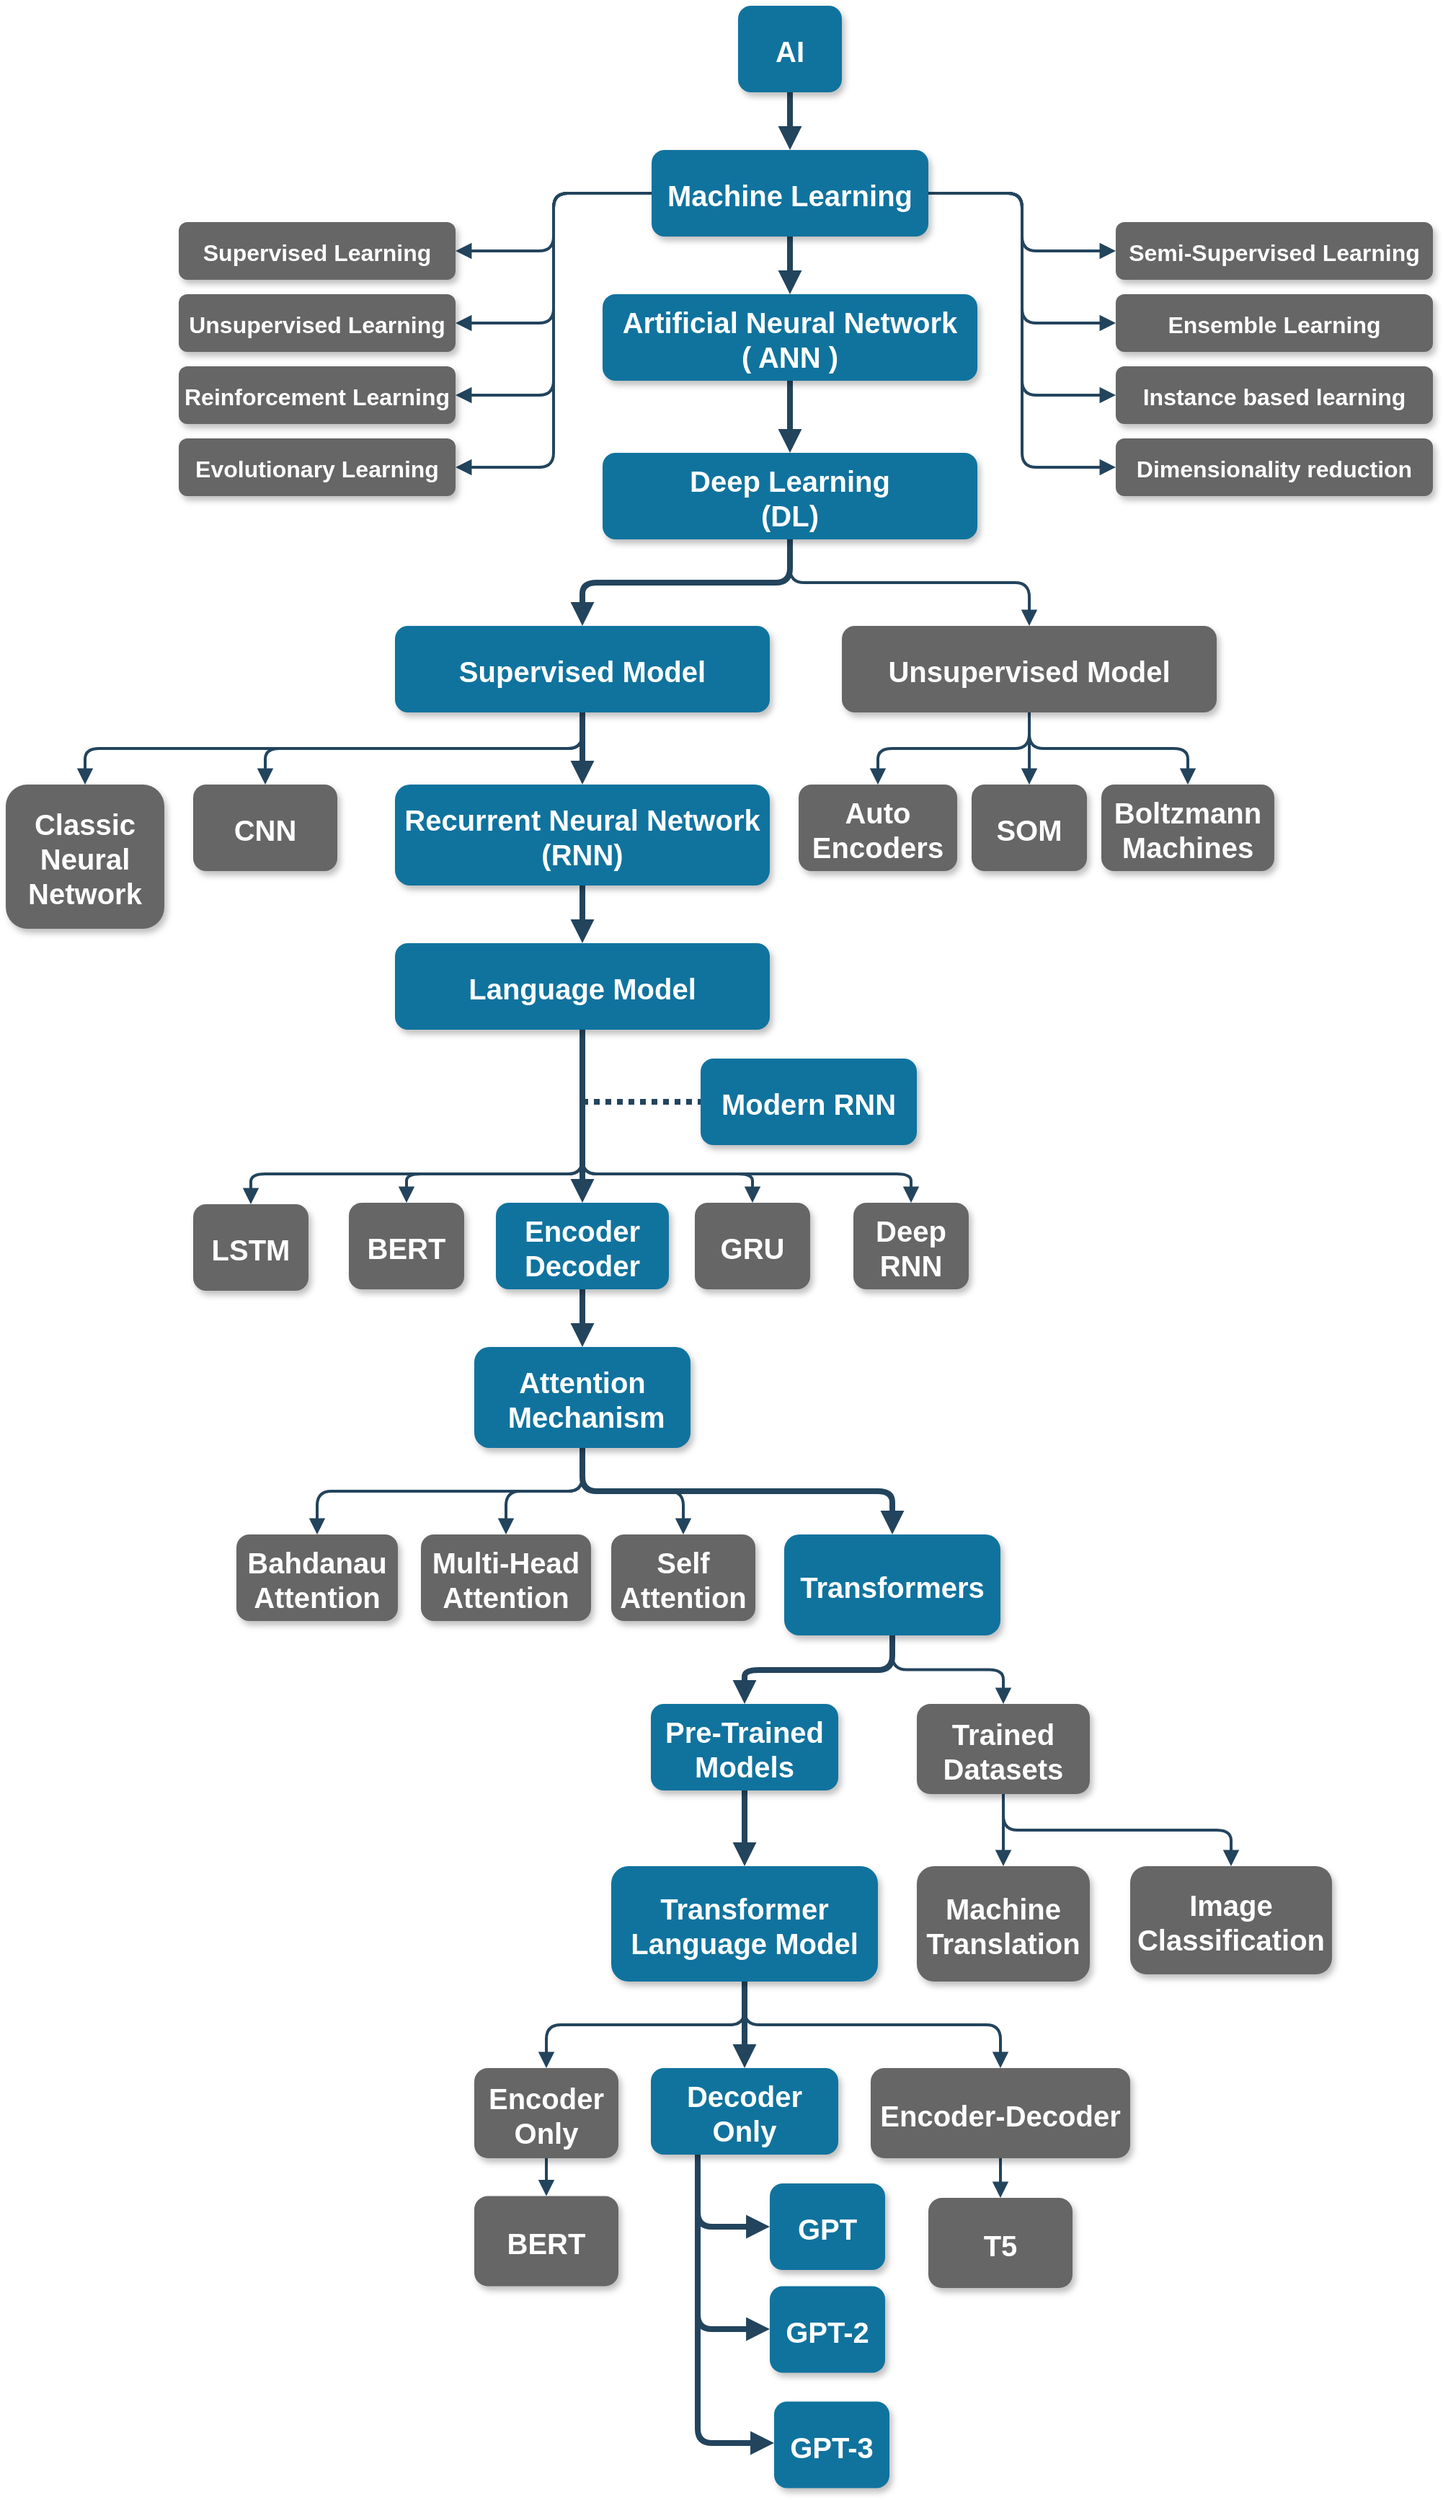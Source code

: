 <mxfile version="20.3.0" type="github">
  <diagram name="Page-1" id="97916047-d0de-89f5-080d-49f4d83e522f">
    <mxGraphModel dx="4088" dy="1840" grid="1" gridSize="10" guides="1" tooltips="1" connect="1" arrows="1" fold="1" page="1" pageScale="1.5" pageWidth="1169" pageHeight="827" background="none" math="0" shadow="0">
      <root>
        <mxCell id="0" />
        <mxCell id="1" parent="0" />
        <mxCell id="NtgkYF7F7TmmjQ99U1we-57" style="edgeStyle=elbowEdgeStyle;elbow=vertical;strokeWidth=4;endArrow=block;endFill=1;fontStyle=1;strokeColor=#23445D;entryX=0.5;entryY=0;entryDx=0;entryDy=0;" edge="1" parent="1" source="2" target="NtgkYF7F7TmmjQ99U1we-68">
          <mxGeometry relative="1" as="geometry">
            <mxPoint x="808" y="184.5" as="targetPoint" />
          </mxGeometry>
        </mxCell>
        <mxCell id="2" value="AI" style="rounded=1;fillColor=#10739E;strokeColor=none;shadow=1;gradientColor=none;fontStyle=1;fontColor=#FFFFFF;fontSize=20;" parent="1" vertex="1">
          <mxGeometry x="828" y="50" width="72" height="60" as="geometry" />
        </mxCell>
        <mxCell id="NtgkYF7F7TmmjQ99U1we-71" style="edgeStyle=elbowEdgeStyle;elbow=vertical;strokeWidth=4;endArrow=block;endFill=1;fontStyle=1;strokeColor=#23445D;entryX=0.5;entryY=0;entryDx=0;entryDy=0;" edge="1" parent="1" source="NtgkYF7F7TmmjQ99U1we-68" target="NtgkYF7F7TmmjQ99U1we-70">
          <mxGeometry relative="1" as="geometry" />
        </mxCell>
        <mxCell id="NtgkYF7F7TmmjQ99U1we-83" style="edgeStyle=orthogonalEdgeStyle;elbow=vertical;strokeWidth=2;endArrow=block;endFill=1;fontStyle=1;strokeColor=#23445D;exitX=0;exitY=0.5;exitDx=0;exitDy=0;entryX=1;entryY=0.5;entryDx=0;entryDy=0;" edge="1" parent="1" source="NtgkYF7F7TmmjQ99U1we-68" target="NtgkYF7F7TmmjQ99U1we-73">
          <mxGeometry relative="1" as="geometry" />
        </mxCell>
        <mxCell id="NtgkYF7F7TmmjQ99U1we-84" style="edgeStyle=orthogonalEdgeStyle;elbow=vertical;strokeWidth=2;endArrow=block;endFill=1;fontStyle=1;strokeColor=#23445D;exitX=0;exitY=0.5;exitDx=0;exitDy=0;entryX=1;entryY=0.5;entryDx=0;entryDy=0;" edge="1" parent="1" source="NtgkYF7F7TmmjQ99U1we-68" target="NtgkYF7F7TmmjQ99U1we-74">
          <mxGeometry relative="1" as="geometry" />
        </mxCell>
        <mxCell id="NtgkYF7F7TmmjQ99U1we-85" style="edgeStyle=orthogonalEdgeStyle;elbow=vertical;strokeWidth=2;endArrow=block;endFill=1;fontStyle=1;strokeColor=#23445D;exitX=0;exitY=0.5;exitDx=0;exitDy=0;entryX=1;entryY=0.5;entryDx=0;entryDy=0;" edge="1" parent="1" source="NtgkYF7F7TmmjQ99U1we-68" target="NtgkYF7F7TmmjQ99U1we-75">
          <mxGeometry relative="1" as="geometry" />
        </mxCell>
        <mxCell id="NtgkYF7F7TmmjQ99U1we-86" style="edgeStyle=orthogonalEdgeStyle;elbow=vertical;strokeWidth=2;endArrow=block;endFill=1;fontStyle=1;strokeColor=#23445D;entryX=0;entryY=0.5;entryDx=0;entryDy=0;exitX=1;exitY=0.5;exitDx=0;exitDy=0;" edge="1" parent="1" source="NtgkYF7F7TmmjQ99U1we-68" target="NtgkYF7F7TmmjQ99U1we-76">
          <mxGeometry relative="1" as="geometry" />
        </mxCell>
        <mxCell id="NtgkYF7F7TmmjQ99U1we-87" style="edgeStyle=orthogonalEdgeStyle;elbow=vertical;strokeWidth=2;endArrow=block;endFill=1;fontStyle=1;strokeColor=#23445D;entryX=0;entryY=0.5;entryDx=0;entryDy=0;exitX=1;exitY=0.5;exitDx=0;exitDy=0;" edge="1" parent="1" source="NtgkYF7F7TmmjQ99U1we-68" target="NtgkYF7F7TmmjQ99U1we-77">
          <mxGeometry relative="1" as="geometry" />
        </mxCell>
        <mxCell id="NtgkYF7F7TmmjQ99U1we-88" style="edgeStyle=orthogonalEdgeStyle;elbow=vertical;strokeWidth=2;endArrow=block;endFill=1;fontStyle=1;strokeColor=#23445D;entryX=0;entryY=0.5;entryDx=0;entryDy=0;exitX=1;exitY=0.5;exitDx=0;exitDy=0;" edge="1" parent="1" source="NtgkYF7F7TmmjQ99U1we-68" target="NtgkYF7F7TmmjQ99U1we-78">
          <mxGeometry relative="1" as="geometry" />
        </mxCell>
        <mxCell id="NtgkYF7F7TmmjQ99U1we-89" style="edgeStyle=orthogonalEdgeStyle;elbow=vertical;strokeWidth=2;endArrow=block;endFill=1;fontStyle=1;strokeColor=#23445D;entryX=0;entryY=0.5;entryDx=0;entryDy=0;exitX=1;exitY=0.5;exitDx=0;exitDy=0;" edge="1" parent="1" source="NtgkYF7F7TmmjQ99U1we-68" target="NtgkYF7F7TmmjQ99U1we-79">
          <mxGeometry relative="1" as="geometry" />
        </mxCell>
        <mxCell id="NtgkYF7F7TmmjQ99U1we-91" style="edgeStyle=orthogonalEdgeStyle;elbow=vertical;strokeWidth=2;endArrow=block;endFill=1;fontStyle=1;strokeColor=#23445D;exitX=0;exitY=0.5;exitDx=0;exitDy=0;entryX=1;entryY=0.5;entryDx=0;entryDy=0;" edge="1" parent="1" source="NtgkYF7F7TmmjQ99U1we-68" target="NtgkYF7F7TmmjQ99U1we-72">
          <mxGeometry relative="1" as="geometry" />
        </mxCell>
        <mxCell id="NtgkYF7F7TmmjQ99U1we-68" value="Machine Learning" style="rounded=1;fillColor=#10739E;strokeColor=none;shadow=1;gradientColor=none;fontStyle=1;fontColor=#FFFFFF;fontSize=20;" vertex="1" parent="1">
          <mxGeometry x="768" y="150" width="192" height="60" as="geometry" />
        </mxCell>
        <mxCell id="NtgkYF7F7TmmjQ99U1we-93" style="edgeStyle=elbowEdgeStyle;elbow=vertical;strokeWidth=4;endArrow=block;endFill=1;fontStyle=1;strokeColor=#23445D;entryX=0.5;entryY=0;entryDx=0;entryDy=0;" edge="1" parent="1" source="NtgkYF7F7TmmjQ99U1we-70" target="NtgkYF7F7TmmjQ99U1we-92">
          <mxGeometry relative="1" as="geometry" />
        </mxCell>
        <mxCell id="NtgkYF7F7TmmjQ99U1we-70" value="Artificial Neural Network &#xa;( ANN )" style="rounded=1;fillColor=#10739E;strokeColor=none;shadow=1;gradientColor=none;fontStyle=1;fontColor=#FFFFFF;fontSize=20;" vertex="1" parent="1">
          <mxGeometry x="734" y="250" width="260" height="60" as="geometry" />
        </mxCell>
        <mxCell id="NtgkYF7F7TmmjQ99U1we-72" value="Supervised Learning" style="rounded=1;fillColor=#666666;strokeColor=none;shadow=1;gradientColor=none;fontStyle=1;fontColor=#FFFFFF;fontSize=16&#xa;;" vertex="1" parent="1">
          <mxGeometry x="440" y="200" width="192" height="40" as="geometry" />
        </mxCell>
        <mxCell id="NtgkYF7F7TmmjQ99U1we-73" value="Unsupervised Learning" style="rounded=1;fillColor=#666666;strokeColor=none;shadow=1;gradientColor=none;fontStyle=1;fontColor=#FFFFFF;fontSize=16&#xa;;" vertex="1" parent="1">
          <mxGeometry x="440" y="250" width="192" height="40" as="geometry" />
        </mxCell>
        <mxCell id="NtgkYF7F7TmmjQ99U1we-74" value="Reinforcement Learning" style="rounded=1;fillColor=#666666;strokeColor=none;shadow=1;gradientColor=none;fontStyle=1;fontColor=#FFFFFF;fontSize=16&#xa;;" vertex="1" parent="1">
          <mxGeometry x="440" y="300" width="192" height="40" as="geometry" />
        </mxCell>
        <mxCell id="NtgkYF7F7TmmjQ99U1we-75" value="Evolutionary Learning" style="rounded=1;fillColor=#666666;strokeColor=none;shadow=1;gradientColor=none;fontStyle=1;fontColor=#FFFFFF;fontSize=16&#xa;;" vertex="1" parent="1">
          <mxGeometry x="440" y="350" width="192" height="40" as="geometry" />
        </mxCell>
        <mxCell id="NtgkYF7F7TmmjQ99U1we-76" value="Semi-Supervised Learning" style="rounded=1;fillColor=#666666;strokeColor=none;shadow=1;gradientColor=none;fontStyle=1;fontColor=#FFFFFF;fontSize=16&#xa;;" vertex="1" parent="1">
          <mxGeometry x="1090" y="200" width="220" height="40" as="geometry" />
        </mxCell>
        <mxCell id="NtgkYF7F7TmmjQ99U1we-77" value="Ensemble Learning" style="rounded=1;fillColor=#666666;strokeColor=none;shadow=1;gradientColor=none;fontStyle=1;fontColor=#FFFFFF;fontSize=16&#xa;;" vertex="1" parent="1">
          <mxGeometry x="1090" y="250" width="220" height="40" as="geometry" />
        </mxCell>
        <mxCell id="NtgkYF7F7TmmjQ99U1we-78" value="Instance based learning" style="rounded=1;fillColor=#666666;strokeColor=none;shadow=1;gradientColor=none;fontStyle=1;fontColor=#FFFFFF;fontSize=16&#xa;;" vertex="1" parent="1">
          <mxGeometry x="1090" y="300" width="220" height="40" as="geometry" />
        </mxCell>
        <mxCell id="NtgkYF7F7TmmjQ99U1we-79" value="Dimensionality reduction" style="rounded=1;fillColor=#666666;strokeColor=none;shadow=1;gradientColor=none;fontStyle=1;fontColor=#FFFFFF;fontSize=16&#xa;;" vertex="1" parent="1">
          <mxGeometry x="1090" y="350" width="220" height="40" as="geometry" />
        </mxCell>
        <mxCell id="NtgkYF7F7TmmjQ99U1we-96" style="edgeStyle=elbowEdgeStyle;elbow=vertical;strokeWidth=4;endArrow=block;endFill=1;fontStyle=1;strokeColor=#23445D;entryX=0.5;entryY=0;entryDx=0;entryDy=0;" edge="1" parent="1" source="NtgkYF7F7TmmjQ99U1we-92" target="NtgkYF7F7TmmjQ99U1we-94">
          <mxGeometry relative="1" as="geometry" />
        </mxCell>
        <mxCell id="NtgkYF7F7TmmjQ99U1we-97" style="edgeStyle=orthogonalEdgeStyle;elbow=vertical;strokeWidth=2;endArrow=block;endFill=1;fontStyle=1;strokeColor=#23445D;entryX=0.5;entryY=0;entryDx=0;entryDy=0;exitX=0.5;exitY=1;exitDx=0;exitDy=0;" edge="1" parent="1" source="NtgkYF7F7TmmjQ99U1we-92" target="NtgkYF7F7TmmjQ99U1we-95">
          <mxGeometry relative="1" as="geometry" />
        </mxCell>
        <mxCell id="NtgkYF7F7TmmjQ99U1we-92" value="Deep Learning&#xa;(DL)" style="rounded=1;fillColor=#10739E;strokeColor=none;shadow=1;gradientColor=none;fontStyle=1;fontColor=#FFFFFF;fontSize=20;" vertex="1" parent="1">
          <mxGeometry x="734" y="360" width="260" height="60" as="geometry" />
        </mxCell>
        <mxCell id="NtgkYF7F7TmmjQ99U1we-99" style="edgeStyle=elbowEdgeStyle;elbow=vertical;strokeWidth=4;endArrow=block;endFill=1;fontStyle=1;strokeColor=#23445D;entryX=0.5;entryY=0;entryDx=0;entryDy=0;" edge="1" parent="1" source="NtgkYF7F7TmmjQ99U1we-94" target="NtgkYF7F7TmmjQ99U1we-98">
          <mxGeometry relative="1" as="geometry" />
        </mxCell>
        <mxCell id="NtgkYF7F7TmmjQ99U1we-103" style="edgeStyle=orthogonalEdgeStyle;elbow=vertical;strokeWidth=2;endArrow=block;endFill=1;fontStyle=1;strokeColor=#23445D;entryX=0.5;entryY=0;entryDx=0;entryDy=0;exitX=0.5;exitY=1;exitDx=0;exitDy=0;" edge="1" parent="1" source="NtgkYF7F7TmmjQ99U1we-94" target="NtgkYF7F7TmmjQ99U1we-100">
          <mxGeometry relative="1" as="geometry" />
        </mxCell>
        <mxCell id="NtgkYF7F7TmmjQ99U1we-107" style="edgeStyle=orthogonalEdgeStyle;elbow=vertical;strokeWidth=2;endArrow=block;endFill=1;fontStyle=1;strokeColor=#23445D;entryX=0.5;entryY=0;entryDx=0;entryDy=0;exitX=0.5;exitY=1;exitDx=0;exitDy=0;" edge="1" parent="1" source="NtgkYF7F7TmmjQ99U1we-94" target="NtgkYF7F7TmmjQ99U1we-102">
          <mxGeometry relative="1" as="geometry" />
        </mxCell>
        <mxCell id="NtgkYF7F7TmmjQ99U1we-94" value="Supervised Model" style="rounded=1;fillColor=#10739E;strokeColor=none;shadow=1;gradientColor=none;fontStyle=1;fontColor=#FFFFFF;fontSize=20;" vertex="1" parent="1">
          <mxGeometry x="590" y="480" width="260" height="60" as="geometry" />
        </mxCell>
        <mxCell id="NtgkYF7F7TmmjQ99U1we-113" style="edgeStyle=orthogonalEdgeStyle;elbow=vertical;strokeWidth=2;endArrow=block;endFill=1;fontStyle=1;strokeColor=#23445D;entryX=0.5;entryY=0;entryDx=0;entryDy=0;exitX=0.5;exitY=1;exitDx=0;exitDy=0;" edge="1" parent="1" source="NtgkYF7F7TmmjQ99U1we-95" target="NtgkYF7F7TmmjQ99U1we-101">
          <mxGeometry relative="1" as="geometry" />
        </mxCell>
        <mxCell id="NtgkYF7F7TmmjQ99U1we-114" style="edgeStyle=orthogonalEdgeStyle;elbow=vertical;strokeWidth=2;endArrow=block;endFill=1;fontStyle=1;strokeColor=#23445D;entryX=0.5;entryY=0;entryDx=0;entryDy=0;exitX=0.5;exitY=1;exitDx=0;exitDy=0;" edge="1" parent="1" source="NtgkYF7F7TmmjQ99U1we-95" target="NtgkYF7F7TmmjQ99U1we-109">
          <mxGeometry relative="1" as="geometry" />
        </mxCell>
        <mxCell id="NtgkYF7F7TmmjQ99U1we-115" style="edgeStyle=orthogonalEdgeStyle;elbow=vertical;strokeWidth=2;endArrow=block;endFill=1;fontStyle=1;strokeColor=#23445D;entryX=0.5;entryY=0;entryDx=0;entryDy=0;exitX=0.5;exitY=1;exitDx=0;exitDy=0;" edge="1" parent="1" source="NtgkYF7F7TmmjQ99U1we-95" target="NtgkYF7F7TmmjQ99U1we-108">
          <mxGeometry relative="1" as="geometry" />
        </mxCell>
        <mxCell id="NtgkYF7F7TmmjQ99U1we-95" value="Unsupervised Model" style="rounded=1;fillColor=#666666;strokeColor=none;shadow=1;gradientColor=none;fontStyle=1;fontColor=#FFFFFF;fontSize=20;" vertex="1" parent="1">
          <mxGeometry x="900" y="480" width="260" height="60" as="geometry" />
        </mxCell>
        <mxCell id="NtgkYF7F7TmmjQ99U1we-118" style="edgeStyle=elbowEdgeStyle;elbow=vertical;strokeWidth=4;endArrow=block;endFill=1;fontStyle=1;strokeColor=#23445D;entryX=0.5;entryY=0;entryDx=0;entryDy=0;" edge="1" parent="1" source="NtgkYF7F7TmmjQ99U1we-98" target="NtgkYF7F7TmmjQ99U1we-116">
          <mxGeometry relative="1" as="geometry" />
        </mxCell>
        <mxCell id="NtgkYF7F7TmmjQ99U1we-98" value="Recurrent Neural Network&#xa;(RNN)" style="rounded=1;fillColor=#10739E;strokeColor=none;shadow=1;gradientColor=none;fontStyle=1;fontColor=#FFFFFF;fontSize=20;" vertex="1" parent="1">
          <mxGeometry x="590" y="590" width="260" height="70" as="geometry" />
        </mxCell>
        <mxCell id="NtgkYF7F7TmmjQ99U1we-100" value="CNN" style="rounded=1;fillColor=#666666;strokeColor=none;shadow=1;gradientColor=none;fontStyle=1;fontColor=#FFFFFF;fontSize=20;" vertex="1" parent="1">
          <mxGeometry x="450" y="590" width="100" height="60" as="geometry" />
        </mxCell>
        <mxCell id="NtgkYF7F7TmmjQ99U1we-101" value="SOM" style="rounded=1;fillColor=#666666;strokeColor=none;shadow=1;gradientColor=none;fontStyle=1;fontColor=#FFFFFF;fontSize=20;" vertex="1" parent="1">
          <mxGeometry x="990" y="590" width="80" height="60" as="geometry" />
        </mxCell>
        <mxCell id="NtgkYF7F7TmmjQ99U1we-102" value="Classic &#xa;Neural&#xa;Network" style="rounded=1;fillColor=#666666;strokeColor=none;shadow=1;gradientColor=none;fontStyle=1;fontColor=#FFFFFF;fontSize=20;" vertex="1" parent="1">
          <mxGeometry x="320" y="590" width="110" height="100" as="geometry" />
        </mxCell>
        <mxCell id="NtgkYF7F7TmmjQ99U1we-108" value="Boltzmann&#xa;Machines" style="rounded=1;fillColor=#666666;strokeColor=none;shadow=1;gradientColor=none;fontStyle=1;fontColor=#FFFFFF;fontSize=20;" vertex="1" parent="1">
          <mxGeometry x="1080" y="590" width="120" height="60" as="geometry" />
        </mxCell>
        <mxCell id="NtgkYF7F7TmmjQ99U1we-109" value="Auto &#xa;Encoders" style="rounded=1;fillColor=#666666;strokeColor=none;shadow=1;gradientColor=none;fontStyle=1;fontColor=#FFFFFF;fontSize=20;" vertex="1" parent="1">
          <mxGeometry x="870" y="590" width="110" height="60" as="geometry" />
        </mxCell>
        <mxCell id="NtgkYF7F7TmmjQ99U1we-124" style="edgeStyle=elbowEdgeStyle;elbow=vertical;strokeWidth=4;endArrow=block;endFill=1;fontStyle=1;strokeColor=#23445D;entryX=0.5;entryY=0;entryDx=0;entryDy=0;fillColor=none;" edge="1" parent="1" source="NtgkYF7F7TmmjQ99U1we-116" target="NtgkYF7F7TmmjQ99U1we-120">
          <mxGeometry relative="1" as="geometry" />
        </mxCell>
        <mxCell id="NtgkYF7F7TmmjQ99U1we-129" style="edgeStyle=orthogonalEdgeStyle;elbow=vertical;strokeWidth=2;endArrow=block;endFill=1;fontStyle=1;strokeColor=#23445D;entryX=0.5;entryY=0;entryDx=0;entryDy=0;exitX=0.5;exitY=1;exitDx=0;exitDy=0;" edge="1" parent="1" source="NtgkYF7F7TmmjQ99U1we-116" target="NtgkYF7F7TmmjQ99U1we-119">
          <mxGeometry relative="1" as="geometry">
            <Array as="points">
              <mxPoint x="720" y="860" />
              <mxPoint x="490" y="860" />
            </Array>
          </mxGeometry>
        </mxCell>
        <mxCell id="NtgkYF7F7TmmjQ99U1we-130" style="edgeStyle=orthogonalEdgeStyle;elbow=vertical;strokeWidth=2;endArrow=block;endFill=1;fontStyle=1;strokeColor=#23445D;entryX=0.5;entryY=0;entryDx=0;entryDy=0;exitX=0.5;exitY=1;exitDx=0;exitDy=0;" edge="1" parent="1" source="NtgkYF7F7TmmjQ99U1we-116" target="NtgkYF7F7TmmjQ99U1we-121">
          <mxGeometry relative="1" as="geometry">
            <Array as="points">
              <mxPoint x="720" y="860" />
              <mxPoint x="598" y="860" />
            </Array>
          </mxGeometry>
        </mxCell>
        <mxCell id="NtgkYF7F7TmmjQ99U1we-131" style="edgeStyle=orthogonalEdgeStyle;elbow=vertical;strokeWidth=2;endArrow=block;endFill=1;fontStyle=1;strokeColor=#23445D;entryX=0.5;entryY=0;entryDx=0;entryDy=0;exitX=0.5;exitY=1;exitDx=0;exitDy=0;" edge="1" parent="1" source="NtgkYF7F7TmmjQ99U1we-116" target="NtgkYF7F7TmmjQ99U1we-122">
          <mxGeometry relative="1" as="geometry">
            <Array as="points">
              <mxPoint x="720" y="860" />
              <mxPoint x="838" y="860" />
            </Array>
          </mxGeometry>
        </mxCell>
        <mxCell id="NtgkYF7F7TmmjQ99U1we-132" style="edgeStyle=orthogonalEdgeStyle;elbow=vertical;strokeWidth=2;endArrow=block;endFill=1;fontStyle=1;strokeColor=#23445D;entryX=0.5;entryY=0;entryDx=0;entryDy=0;exitX=0.5;exitY=1;exitDx=0;exitDy=0;" edge="1" parent="1" source="NtgkYF7F7TmmjQ99U1we-116" target="NtgkYF7F7TmmjQ99U1we-123">
          <mxGeometry relative="1" as="geometry">
            <Array as="points">
              <mxPoint x="720" y="860" />
              <mxPoint x="948" y="860" />
            </Array>
          </mxGeometry>
        </mxCell>
        <mxCell id="NtgkYF7F7TmmjQ99U1we-116" value="Language Model" style="rounded=1;fillColor=#10739E;strokeColor=none;shadow=1;gradientColor=none;fontStyle=1;fontColor=#FFFFFF;fontSize=20;" vertex="1" parent="1">
          <mxGeometry x="590" y="700" width="260" height="60" as="geometry" />
        </mxCell>
        <mxCell id="NtgkYF7F7TmmjQ99U1we-117" value="Modern RNN" style="rounded=1;fillColor=#10739E;strokeColor=none;shadow=1;gradientColor=none;fontStyle=1;fontColor=#FFFFFF;fontSize=20;" vertex="1" parent="1">
          <mxGeometry x="802" y="780" width="150" height="60" as="geometry" />
        </mxCell>
        <mxCell id="NtgkYF7F7TmmjQ99U1we-119" value="LSTM" style="rounded=1;fillColor=#666666;strokeColor=none;shadow=1;gradientColor=none;fontStyle=1;fontColor=#FFFFFF;fontSize=20;" vertex="1" parent="1">
          <mxGeometry x="450" y="881" width="80" height="60" as="geometry" />
        </mxCell>
        <mxCell id="NtgkYF7F7TmmjQ99U1we-134" style="edgeStyle=elbowEdgeStyle;elbow=vertical;strokeWidth=4;endArrow=block;endFill=1;fontStyle=1;strokeColor=#23445D;entryX=0.5;entryY=0;entryDx=0;entryDy=0;" edge="1" parent="1" source="NtgkYF7F7TmmjQ99U1we-120" target="NtgkYF7F7TmmjQ99U1we-133">
          <mxGeometry relative="1" as="geometry" />
        </mxCell>
        <mxCell id="NtgkYF7F7TmmjQ99U1we-120" value="Encoder &#xa;Decoder" style="rounded=1;fillColor=#10739E;strokeColor=none;shadow=1;gradientColor=none;fontStyle=1;fontColor=#FFFFFF;fontSize=20;" vertex="1" parent="1">
          <mxGeometry x="660" y="880" width="120" height="60" as="geometry" />
        </mxCell>
        <mxCell id="NtgkYF7F7TmmjQ99U1we-121" value="BERT" style="rounded=1;fillColor=#666666;strokeColor=none;shadow=1;gradientColor=none;fontStyle=1;fontColor=#FFFFFF;fontSize=20;" vertex="1" parent="1">
          <mxGeometry x="558" y="880" width="80" height="60" as="geometry" />
        </mxCell>
        <mxCell id="NtgkYF7F7TmmjQ99U1we-122" value="GRU" style="rounded=1;fillColor=#666666;strokeColor=none;shadow=1;gradientColor=none;fontStyle=1;fontColor=#FFFFFF;fontSize=20;" vertex="1" parent="1">
          <mxGeometry x="798" y="880" width="80" height="60" as="geometry" />
        </mxCell>
        <mxCell id="NtgkYF7F7TmmjQ99U1we-123" value="Deep &#xa;RNN" style="rounded=1;fillColor=#666666;strokeColor=none;shadow=1;gradientColor=none;fontStyle=1;fontColor=#FFFFFF;fontSize=20;" vertex="1" parent="1">
          <mxGeometry x="908" y="880" width="80" height="60" as="geometry" />
        </mxCell>
        <mxCell id="NtgkYF7F7TmmjQ99U1we-128" value="" style="endArrow=none;dashed=1&#xa;;html=1;dashPattern=1&#xa; 1;strokeWidth=4;rounded=0;shadow=0;strokeColor=#23445D;fillColor=#000000;" edge="1" parent="1" target="NtgkYF7F7TmmjQ99U1we-117">
          <mxGeometry width="50" height="50" relative="1" as="geometry">
            <mxPoint x="720" y="810" as="sourcePoint" />
            <mxPoint x="830" y="800" as="targetPoint" />
          </mxGeometry>
        </mxCell>
        <mxCell id="NtgkYF7F7TmmjQ99U1we-142" style="edgeStyle=elbowEdgeStyle;elbow=vertical;strokeWidth=4;endArrow=block;endFill=1;fontStyle=1;strokeColor=#23445D;entryX=0.5;entryY=0;entryDx=0;entryDy=0;" edge="1" parent="1" source="NtgkYF7F7TmmjQ99U1we-133" target="NtgkYF7F7TmmjQ99U1we-138">
          <mxGeometry relative="1" as="geometry" />
        </mxCell>
        <mxCell id="NtgkYF7F7TmmjQ99U1we-143" style="edgeStyle=orthogonalEdgeStyle;elbow=vertical;strokeWidth=2;endArrow=block;endFill=1;fontStyle=1;strokeColor=#23445D;entryX=0.5;entryY=0;entryDx=0;entryDy=0;exitX=0.5;exitY=1;exitDx=0;exitDy=0;" edge="1" parent="1" source="NtgkYF7F7TmmjQ99U1we-133" target="NtgkYF7F7TmmjQ99U1we-139">
          <mxGeometry relative="1" as="geometry" />
        </mxCell>
        <mxCell id="NtgkYF7F7TmmjQ99U1we-144" style="edgeStyle=orthogonalEdgeStyle;elbow=vertical;strokeWidth=2;endArrow=block;endFill=1;fontStyle=1;strokeColor=#23445D;entryX=0.5;entryY=0;entryDx=0;entryDy=0;exitX=0.5;exitY=1;exitDx=0;exitDy=0;" edge="1" parent="1" source="NtgkYF7F7TmmjQ99U1we-133" target="NtgkYF7F7TmmjQ99U1we-140">
          <mxGeometry relative="1" as="geometry" />
        </mxCell>
        <mxCell id="NtgkYF7F7TmmjQ99U1we-145" style="edgeStyle=orthogonalEdgeStyle;elbow=vertical;strokeWidth=2;endArrow=block;endFill=1;fontStyle=1;strokeColor=#23445D;entryX=0.5;entryY=0;entryDx=0;entryDy=0;exitX=0.5;exitY=1;exitDx=0;exitDy=0;" edge="1" parent="1" source="NtgkYF7F7TmmjQ99U1we-133" target="NtgkYF7F7TmmjQ99U1we-141">
          <mxGeometry relative="1" as="geometry" />
        </mxCell>
        <mxCell id="NtgkYF7F7TmmjQ99U1we-133" value="Attention&#xa; Mechanism" style="rounded=1;fillColor=#10739E;strokeColor=none;shadow=1;gradientColor=none;fontStyle=1;fontColor=#FFFFFF;fontSize=20;" vertex="1" parent="1">
          <mxGeometry x="645" y="980" width="150" height="70" as="geometry" />
        </mxCell>
        <mxCell id="NtgkYF7F7TmmjQ99U1we-151" style="edgeStyle=elbowEdgeStyle;elbow=vertical;strokeWidth=4;endArrow=block;endFill=1;fontStyle=1;strokeColor=#23445D;entryX=0.5;entryY=0;entryDx=0;entryDy=0;" edge="1" parent="1" source="NtgkYF7F7TmmjQ99U1we-138" target="NtgkYF7F7TmmjQ99U1we-149">
          <mxGeometry relative="1" as="geometry" />
        </mxCell>
        <mxCell id="NtgkYF7F7TmmjQ99U1we-152" style="edgeStyle=orthogonalEdgeStyle;elbow=vertical;strokeWidth=2;endArrow=block;endFill=1;fontStyle=1;strokeColor=#23445D;entryX=0.5;entryY=0;entryDx=0;entryDy=0;exitX=0.5;exitY=1;exitDx=0;exitDy=0;" edge="1" parent="1" source="NtgkYF7F7TmmjQ99U1we-138" target="NtgkYF7F7TmmjQ99U1we-150">
          <mxGeometry relative="1" as="geometry" />
        </mxCell>
        <mxCell id="NtgkYF7F7TmmjQ99U1we-138" value="Transformers" style="rounded=1;fillColor=#10739E;strokeColor=none;shadow=1;gradientColor=none;fontStyle=1;fontColor=#FFFFFF;fontSize=20;" vertex="1" parent="1">
          <mxGeometry x="860" y="1110" width="150" height="70" as="geometry" />
        </mxCell>
        <mxCell id="NtgkYF7F7TmmjQ99U1we-139" value="Bahdanau &#xa;Attention" style="rounded=1;fillColor=#666666;strokeColor=none;shadow=1;gradientColor=none;fontStyle=1;fontColor=#FFFFFF;fontSize=20;" vertex="1" parent="1">
          <mxGeometry x="480" y="1110" width="112" height="60" as="geometry" />
        </mxCell>
        <mxCell id="NtgkYF7F7TmmjQ99U1we-140" value="Multi-Head &#xa;Attention" style="rounded=1;fillColor=#666666;strokeColor=none;shadow=1;gradientColor=none;fontStyle=1;fontColor=#FFFFFF;fontSize=20;" vertex="1" parent="1">
          <mxGeometry x="608" y="1110" width="118" height="60" as="geometry" />
        </mxCell>
        <mxCell id="NtgkYF7F7TmmjQ99U1we-141" value="Self&#xa;Attention" style="rounded=1;fillColor=#666666;strokeColor=none;shadow=1;gradientColor=none;fontStyle=1;fontColor=#FFFFFF;fontSize=20;" vertex="1" parent="1">
          <mxGeometry x="740" y="1110" width="100" height="60" as="geometry" />
        </mxCell>
        <mxCell id="NtgkYF7F7TmmjQ99U1we-161" style="edgeStyle=elbowEdgeStyle;elbow=vertical;strokeWidth=4;endArrow=block;endFill=1;fontStyle=1;strokeColor=#23445D;entryX=0.5;entryY=0;entryDx=0;entryDy=0;" edge="1" parent="1" source="NtgkYF7F7TmmjQ99U1we-146" target="NtgkYF7F7TmmjQ99U1we-157">
          <mxGeometry relative="1" as="geometry" />
        </mxCell>
        <mxCell id="NtgkYF7F7TmmjQ99U1we-162" style="edgeStyle=orthogonalEdgeStyle;elbow=vertical;strokeWidth=2;endArrow=block;endFill=1;fontStyle=1;strokeColor=#23445D;entryX=0.5;entryY=0;entryDx=0;entryDy=0;exitX=0.5;exitY=1;exitDx=0;exitDy=0;" edge="1" parent="1" source="NtgkYF7F7TmmjQ99U1we-146" target="NtgkYF7F7TmmjQ99U1we-160">
          <mxGeometry relative="1" as="geometry" />
        </mxCell>
        <mxCell id="NtgkYF7F7TmmjQ99U1we-163" style="edgeStyle=orthogonalEdgeStyle;elbow=vertical;strokeWidth=2;endArrow=block;endFill=1;fontStyle=1;strokeColor=#23445D;entryX=0.5;entryY=0;entryDx=0;entryDy=0;exitX=0.5;exitY=1;exitDx=0;exitDy=0;" edge="1" parent="1" source="NtgkYF7F7TmmjQ99U1we-146" target="NtgkYF7F7TmmjQ99U1we-159">
          <mxGeometry relative="1" as="geometry" />
        </mxCell>
        <mxCell id="NtgkYF7F7TmmjQ99U1we-146" value="Transformer&#xa;Language Model" style="rounded=1;fillColor=#10739E;strokeColor=none;shadow=1;gradientColor=none;fontStyle=1;fontColor=#FFFFFF;fontSize=20;" vertex="1" parent="1">
          <mxGeometry x="740" y="1340" width="185" height="80" as="geometry" />
        </mxCell>
        <mxCell id="NtgkYF7F7TmmjQ99U1we-147" value="Machine &#xa;Translation" style="rounded=1;fillColor=#666666;strokeColor=none;shadow=1;gradientColor=none;fontStyle=1;fontColor=#FFFFFF;fontSize=20;" vertex="1" parent="1">
          <mxGeometry x="952" y="1340" width="120" height="80" as="geometry" />
        </mxCell>
        <mxCell id="NtgkYF7F7TmmjQ99U1we-148" value="Image &#xa;Classification" style="rounded=1;fillColor=#666666;strokeColor=none;shadow=1;gradientColor=none;fontStyle=1;fontColor=#FFFFFF;fontSize=20;" vertex="1" parent="1">
          <mxGeometry x="1100" y="1340" width="140" height="75" as="geometry" />
        </mxCell>
        <mxCell id="NtgkYF7F7TmmjQ99U1we-155" style="edgeStyle=elbowEdgeStyle;elbow=vertical;strokeWidth=4;endArrow=block;endFill=1;fontStyle=1;strokeColor=#23445D;entryX=0.5;entryY=0;entryDx=0;entryDy=0;" edge="1" parent="1" source="NtgkYF7F7TmmjQ99U1we-149" target="NtgkYF7F7TmmjQ99U1we-146">
          <mxGeometry relative="1" as="geometry" />
        </mxCell>
        <mxCell id="NtgkYF7F7TmmjQ99U1we-149" value="Pre-Trained &#xa;Models" style="rounded=1;fillColor=#10739E;strokeColor=none;shadow=1;gradientColor=none;fontStyle=1;fontColor=#FFFFFF;fontSize=20;" vertex="1" parent="1">
          <mxGeometry x="767.5" y="1227.5" width="130" height="60" as="geometry" />
        </mxCell>
        <mxCell id="NtgkYF7F7TmmjQ99U1we-153" style="edgeStyle=orthogonalEdgeStyle;elbow=vertical;strokeWidth=2;endArrow=block;endFill=1;fontStyle=1;strokeColor=#23445D;entryX=0.5;entryY=0;entryDx=0;entryDy=0;exitX=0.5;exitY=1;exitDx=0;exitDy=0;" edge="1" parent="1" source="NtgkYF7F7TmmjQ99U1we-150" target="NtgkYF7F7TmmjQ99U1we-147">
          <mxGeometry relative="1" as="geometry" />
        </mxCell>
        <mxCell id="NtgkYF7F7TmmjQ99U1we-154" style="edgeStyle=orthogonalEdgeStyle;elbow=vertical;strokeWidth=2;endArrow=block;endFill=1;fontStyle=1;strokeColor=#23445D;entryX=0.5;entryY=0;entryDx=0;entryDy=0;exitX=0.5;exitY=1;exitDx=0;exitDy=0;" edge="1" parent="1" source="NtgkYF7F7TmmjQ99U1we-150" target="NtgkYF7F7TmmjQ99U1we-148">
          <mxGeometry relative="1" as="geometry" />
        </mxCell>
        <mxCell id="NtgkYF7F7TmmjQ99U1we-150" value="Trained &#xa;Datasets" style="rounded=1;fillColor=#666666;strokeColor=none;shadow=1;gradientColor=none;fontStyle=1;fontColor=#FFFFFF;fontSize=20;" vertex="1" parent="1">
          <mxGeometry x="952" y="1227.5" width="120" height="62.5" as="geometry" />
        </mxCell>
        <mxCell id="NtgkYF7F7TmmjQ99U1we-172" style="edgeStyle=elbowEdgeStyle;elbow=vertical;strokeWidth=4;endArrow=block;endFill=1;fontStyle=1;strokeColor=#23445D;exitX=0.25;exitY=1;exitDx=0;exitDy=0;" edge="1" parent="1" source="NtgkYF7F7TmmjQ99U1we-157" target="NtgkYF7F7TmmjQ99U1we-169">
          <mxGeometry relative="1" as="geometry">
            <mxPoint x="810" y="1730" as="targetPoint" />
            <Array as="points">
              <mxPoint x="840" y="1740" />
            </Array>
          </mxGeometry>
        </mxCell>
        <mxCell id="NtgkYF7F7TmmjQ99U1we-173" style="edgeStyle=elbowEdgeStyle;elbow=vertical;strokeWidth=4;endArrow=block;endFill=1;fontStyle=1;strokeColor=#23445D;entryX=0;entryY=0.5;entryDx=0;entryDy=0;exitX=0.25;exitY=1;exitDx=0;exitDy=0;" edge="1" parent="1" source="NtgkYF7F7TmmjQ99U1we-157" target="NtgkYF7F7TmmjQ99U1we-168">
          <mxGeometry relative="1" as="geometry">
            <Array as="points">
              <mxPoint x="810" y="1661" />
            </Array>
          </mxGeometry>
        </mxCell>
        <mxCell id="NtgkYF7F7TmmjQ99U1we-174" style="edgeStyle=elbowEdgeStyle;elbow=vertical;strokeWidth=4;endArrow=block;endFill=1;fontStyle=1;strokeColor=#23445D;entryX=0;entryY=0.5;entryDx=0;entryDy=0;exitX=0.25;exitY=1;exitDx=0;exitDy=0;" edge="1" parent="1" source="NtgkYF7F7TmmjQ99U1we-157" target="NtgkYF7F7TmmjQ99U1we-167">
          <mxGeometry relative="1" as="geometry">
            <Array as="points">
              <mxPoint x="820" y="1590" />
            </Array>
          </mxGeometry>
        </mxCell>
        <mxCell id="NtgkYF7F7TmmjQ99U1we-157" value="Decoder &#xa;Only" style="rounded=1;fillColor=#10739E;strokeColor=none;shadow=1;gradientColor=none;fontStyle=1;fontColor=#FFFFFF;fontSize=20;" vertex="1" parent="1">
          <mxGeometry x="767.5" y="1480" width="130" height="60" as="geometry" />
        </mxCell>
        <mxCell id="NtgkYF7F7TmmjQ99U1we-170" style="edgeStyle=orthogonalEdgeStyle;elbow=vertical;strokeWidth=2;endArrow=block;endFill=1;fontStyle=1;strokeColor=#23445D;entryX=0.5;entryY=0;entryDx=0;entryDy=0;exitX=0.5;exitY=1;exitDx=0;exitDy=0;" edge="1" parent="1" source="NtgkYF7F7TmmjQ99U1we-159" target="NtgkYF7F7TmmjQ99U1we-165">
          <mxGeometry relative="1" as="geometry" />
        </mxCell>
        <mxCell id="NtgkYF7F7TmmjQ99U1we-159" value="Encoder-Decoder" style="rounded=1;fillColor=#666666;strokeColor=none;shadow=1;gradientColor=none;fontStyle=1;fontColor=#FFFFFF;fontSize=20;" vertex="1" parent="1">
          <mxGeometry x="920" y="1480" width="180" height="62.5" as="geometry" />
        </mxCell>
        <mxCell id="NtgkYF7F7TmmjQ99U1we-171" style="edgeStyle=orthogonalEdgeStyle;elbow=vertical;strokeWidth=2;endArrow=block;endFill=1;fontStyle=1;strokeColor=#23445D;entryX=0.5;entryY=0;entryDx=0;entryDy=0;exitX=0.5;exitY=1;exitDx=0;exitDy=0;" edge="1" parent="1" source="NtgkYF7F7TmmjQ99U1we-160" target="NtgkYF7F7TmmjQ99U1we-164">
          <mxGeometry relative="1" as="geometry" />
        </mxCell>
        <mxCell id="NtgkYF7F7TmmjQ99U1we-160" value="Encoder &#xa;Only" style="rounded=1;fillColor=#666666;strokeColor=none;shadow=1;gradientColor=none;fontStyle=1;fontColor=#FFFFFF;fontSize=20;" vertex="1" parent="1">
          <mxGeometry x="645" y="1480" width="100" height="62.5" as="geometry" />
        </mxCell>
        <mxCell id="NtgkYF7F7TmmjQ99U1we-164" value="BERT" style="rounded=1;fillColor=#666666;strokeColor=none;shadow=1;gradientColor=none;fontStyle=1;fontColor=#FFFFFF;fontSize=20;" vertex="1" parent="1">
          <mxGeometry x="645" y="1568.75" width="100" height="62.5" as="geometry" />
        </mxCell>
        <mxCell id="NtgkYF7F7TmmjQ99U1we-165" value="T5" style="rounded=1;fillColor=#666666;strokeColor=none;shadow=1;gradientColor=none;fontStyle=1;fontColor=#FFFFFF;fontSize=20;" vertex="1" parent="1">
          <mxGeometry x="960" y="1570" width="100" height="62.5" as="geometry" />
        </mxCell>
        <mxCell id="NtgkYF7F7TmmjQ99U1we-167" value="GPT" style="rounded=1;fillColor=#10739E;strokeColor=none;shadow=1;gradientColor=none;fontStyle=1;fontColor=#FFFFFF;fontSize=20;" vertex="1" parent="1">
          <mxGeometry x="850" y="1560" width="80" height="60" as="geometry" />
        </mxCell>
        <mxCell id="NtgkYF7F7TmmjQ99U1we-168" value="GPT-2" style="rounded=1;fillColor=#10739E;strokeColor=none;shadow=1;gradientColor=none;fontStyle=1;fontColor=#FFFFFF;fontSize=20;" vertex="1" parent="1">
          <mxGeometry x="850" y="1631.25" width="80" height="60" as="geometry" />
        </mxCell>
        <mxCell id="NtgkYF7F7TmmjQ99U1we-169" value="GPT-3" style="rounded=1;fillColor=#10739E;strokeColor=none;shadow=1;gradientColor=none;fontStyle=1;fontColor=#FFFFFF;fontSize=20;" vertex="1" parent="1">
          <mxGeometry x="853" y="1711.25" width="80" height="60" as="geometry" />
        </mxCell>
      </root>
    </mxGraphModel>
  </diagram>
</mxfile>
